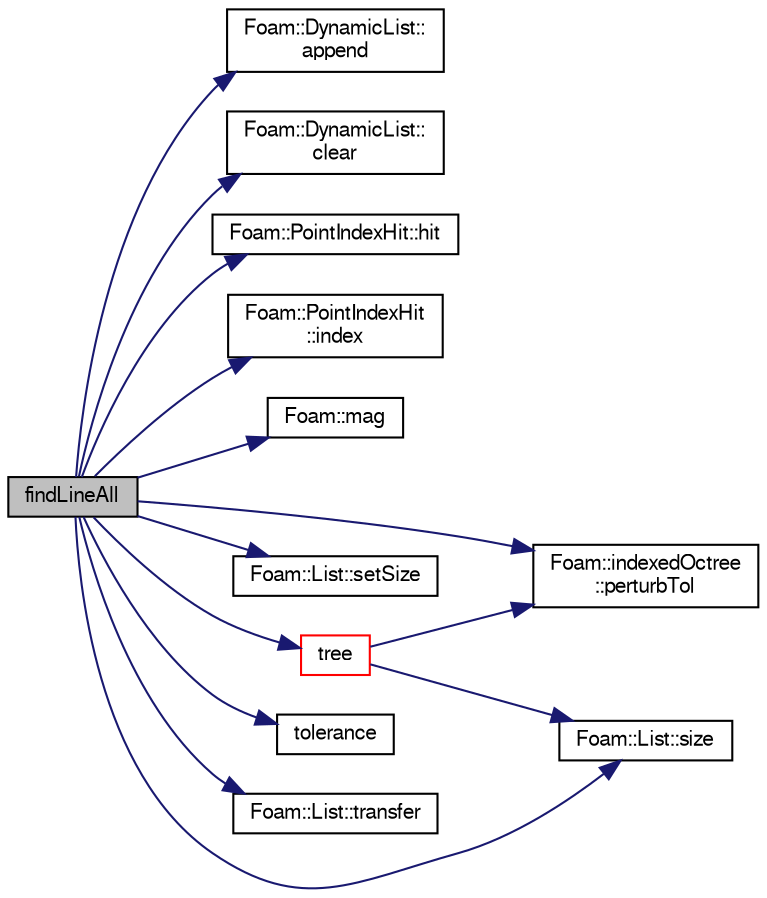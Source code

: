 digraph "findLineAll"
{
  bgcolor="transparent";
  edge [fontname="FreeSans",fontsize="10",labelfontname="FreeSans",labelfontsize="10"];
  node [fontname="FreeSans",fontsize="10",shape=record];
  rankdir="LR";
  Node612 [label="findLineAll",height=0.2,width=0.4,color="black", fillcolor="grey75", style="filled", fontcolor="black"];
  Node612 -> Node613 [color="midnightblue",fontsize="10",style="solid",fontname="FreeSans"];
  Node613 [label="Foam::DynamicList::\lappend",height=0.2,width=0.4,color="black",URL="$a25890.html#a7b67b42af715604376ad63a681dee6d8",tooltip="Append an element at the end of the list. "];
  Node612 -> Node614 [color="midnightblue",fontsize="10",style="solid",fontname="FreeSans"];
  Node614 [label="Foam::DynamicList::\lclear",height=0.2,width=0.4,color="black",URL="$a25890.html#ac8bb3912a3ce86b15842e79d0b421204",tooltip="Clear the addressed list, i.e. set the size to zero. "];
  Node612 -> Node615 [color="midnightblue",fontsize="10",style="solid",fontname="FreeSans"];
  Node615 [label="Foam::PointIndexHit::hit",height=0.2,width=0.4,color="black",URL="$a27566.html#aee8dc30bf27cefe419b15f96e594c155",tooltip="Is there a hit. "];
  Node612 -> Node616 [color="midnightblue",fontsize="10",style="solid",fontname="FreeSans"];
  Node616 [label="Foam::PointIndexHit\l::index",height=0.2,width=0.4,color="black",URL="$a27566.html#a4a438520bb14406481732edc13c119c7",tooltip="Return index. "];
  Node612 -> Node617 [color="midnightblue",fontsize="10",style="solid",fontname="FreeSans"];
  Node617 [label="Foam::mag",height=0.2,width=0.4,color="black",URL="$a21124.html#a929da2a3fdcf3dacbbe0487d3a330dae"];
  Node612 -> Node618 [color="midnightblue",fontsize="10",style="solid",fontname="FreeSans"];
  Node618 [label="Foam::indexedOctree\l::perturbTol",height=0.2,width=0.4,color="black",URL="$a25026.html#a41778d781ef1c7653c69f36a1d5b983c",tooltip="Get the perturbation tolerance. "];
  Node612 -> Node619 [color="midnightblue",fontsize="10",style="solid",fontname="FreeSans"];
  Node619 [label="Foam::List::setSize",height=0.2,width=0.4,color="black",URL="$a25694.html#aedb985ffeaf1bdbfeccc2a8730405703",tooltip="Reset size of List. "];
  Node612 -> Node620 [color="midnightblue",fontsize="10",style="solid",fontname="FreeSans"];
  Node620 [label="Foam::List::size",height=0.2,width=0.4,color="black",URL="$a25694.html#a8a5f6fa29bd4b500caf186f60245b384",tooltip="Override size to be inconsistent with allocated storage. "];
  Node612 -> Node621 [color="midnightblue",fontsize="10",style="solid",fontname="FreeSans"];
  Node621 [label="tolerance",height=0.2,width=0.4,color="black",URL="$a25530.html#a403d191d8d31d9941405ef8a6992240d",tooltip="Return tolerance to use in searches. "];
  Node612 -> Node622 [color="midnightblue",fontsize="10",style="solid",fontname="FreeSans"];
  Node622 [label="Foam::List::transfer",height=0.2,width=0.4,color="black",URL="$a25694.html#a25ad1d2084d16b234b0cf91c07e832c0",tooltip="Transfer the contents of the argument List into this list. "];
  Node612 -> Node623 [color="midnightblue",fontsize="10",style="solid",fontname="FreeSans"];
  Node623 [label="tree",height=0.2,width=0.4,color="red",URL="$a25530.html#a6d01bb33aa711bf96f61eba9aa236e80",tooltip="Demand driven construction of the octree. "];
  Node623 -> Node618 [color="midnightblue",fontsize="10",style="solid",fontname="FreeSans"];
  Node623 -> Node620 [color="midnightblue",fontsize="10",style="solid",fontname="FreeSans"];
}
